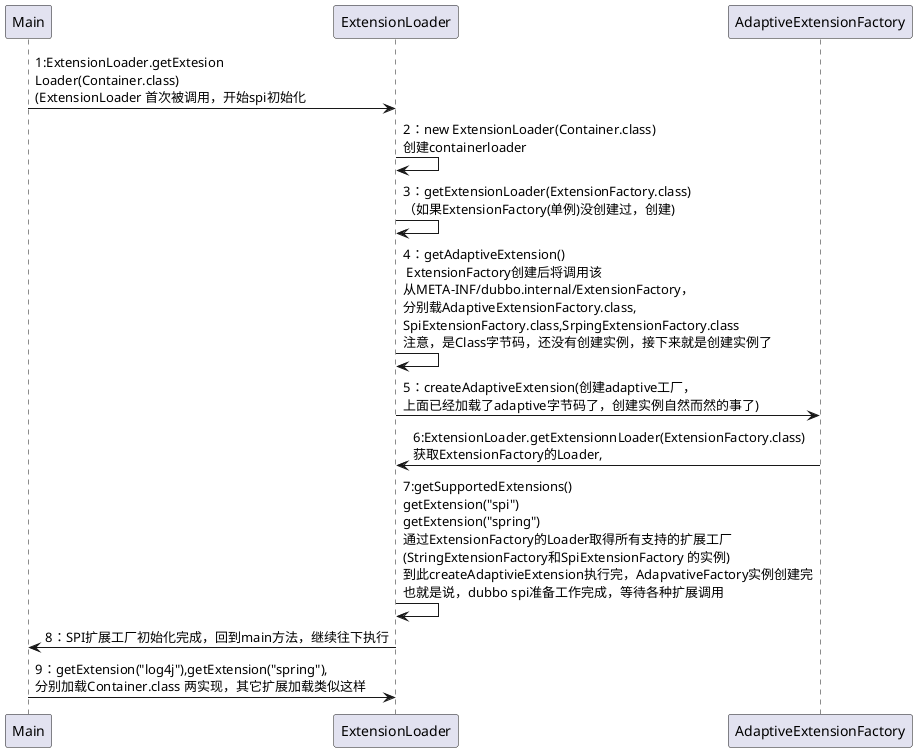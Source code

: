 @startuml
Main-> ExtensionLoader:1:ExtensionLoader.getExtesion\nLoader(Container.class)\n(ExtensionLoader 首次被调用，开始spi初始化
ExtensionLoader -> ExtensionLoader: 2：new ExtensionLoader(Container.class)\n创建containerloader
ExtensionLoader -> ExtensionLoader: 3：getExtensionLoader(ExtensionFactory.class)\n（如果ExtensionFactory(单例)没创建过，创建)
ExtensionLoader ->ExtensionLoader:4：getAdaptiveExtension()\n ExtensionFactory创建后将调用该\n从META-INF/dubbo.internal/ExtensionFactory，\n分别载AdaptiveExtensionFactory.class,\nSpiExtensionFactory.class,SrpingExtensionFactory.class\n注意，是Class字节码，还没有创建实例，接下来就是创建实例了
ExtensionLoader ->AdaptiveExtensionFactory:5：createAdaptiveExtension(创建adaptive工厂，\n上面已经加载了adaptive字节码了，创建实例自然而然的事了)
AdaptiveExtensionFactory ->ExtensionLoader:6:ExtensionLoader.getExtensionnLoader(ExtensionFactory.class)\n获取ExtensionFactory的Loader,
ExtensionLoader ->ExtensionLoader:7:getSupportedExtensions()\ngetExtension("spi")\ngetExtension("spring")\n通过ExtensionFactory的Loader取得所有支持的扩展工厂\n(StringExtensionFactory和SpiExtensionFactory 的实例)\n到此createAdaptivieExtension执行完，AdapvativeFactory实例创建完\n也就是说，dubbo spi准备工作完成，等待各种扩展调用
ExtensionLoader -> Main:8：SPI扩展工厂初始化完成，回到main方法，继续往下执行
Main -> ExtensionLoader:9：getExtension("log4j"),getExtension("spring"),\n分别加载Container.class 两实现，其它扩展加载类似这样
@enduml
